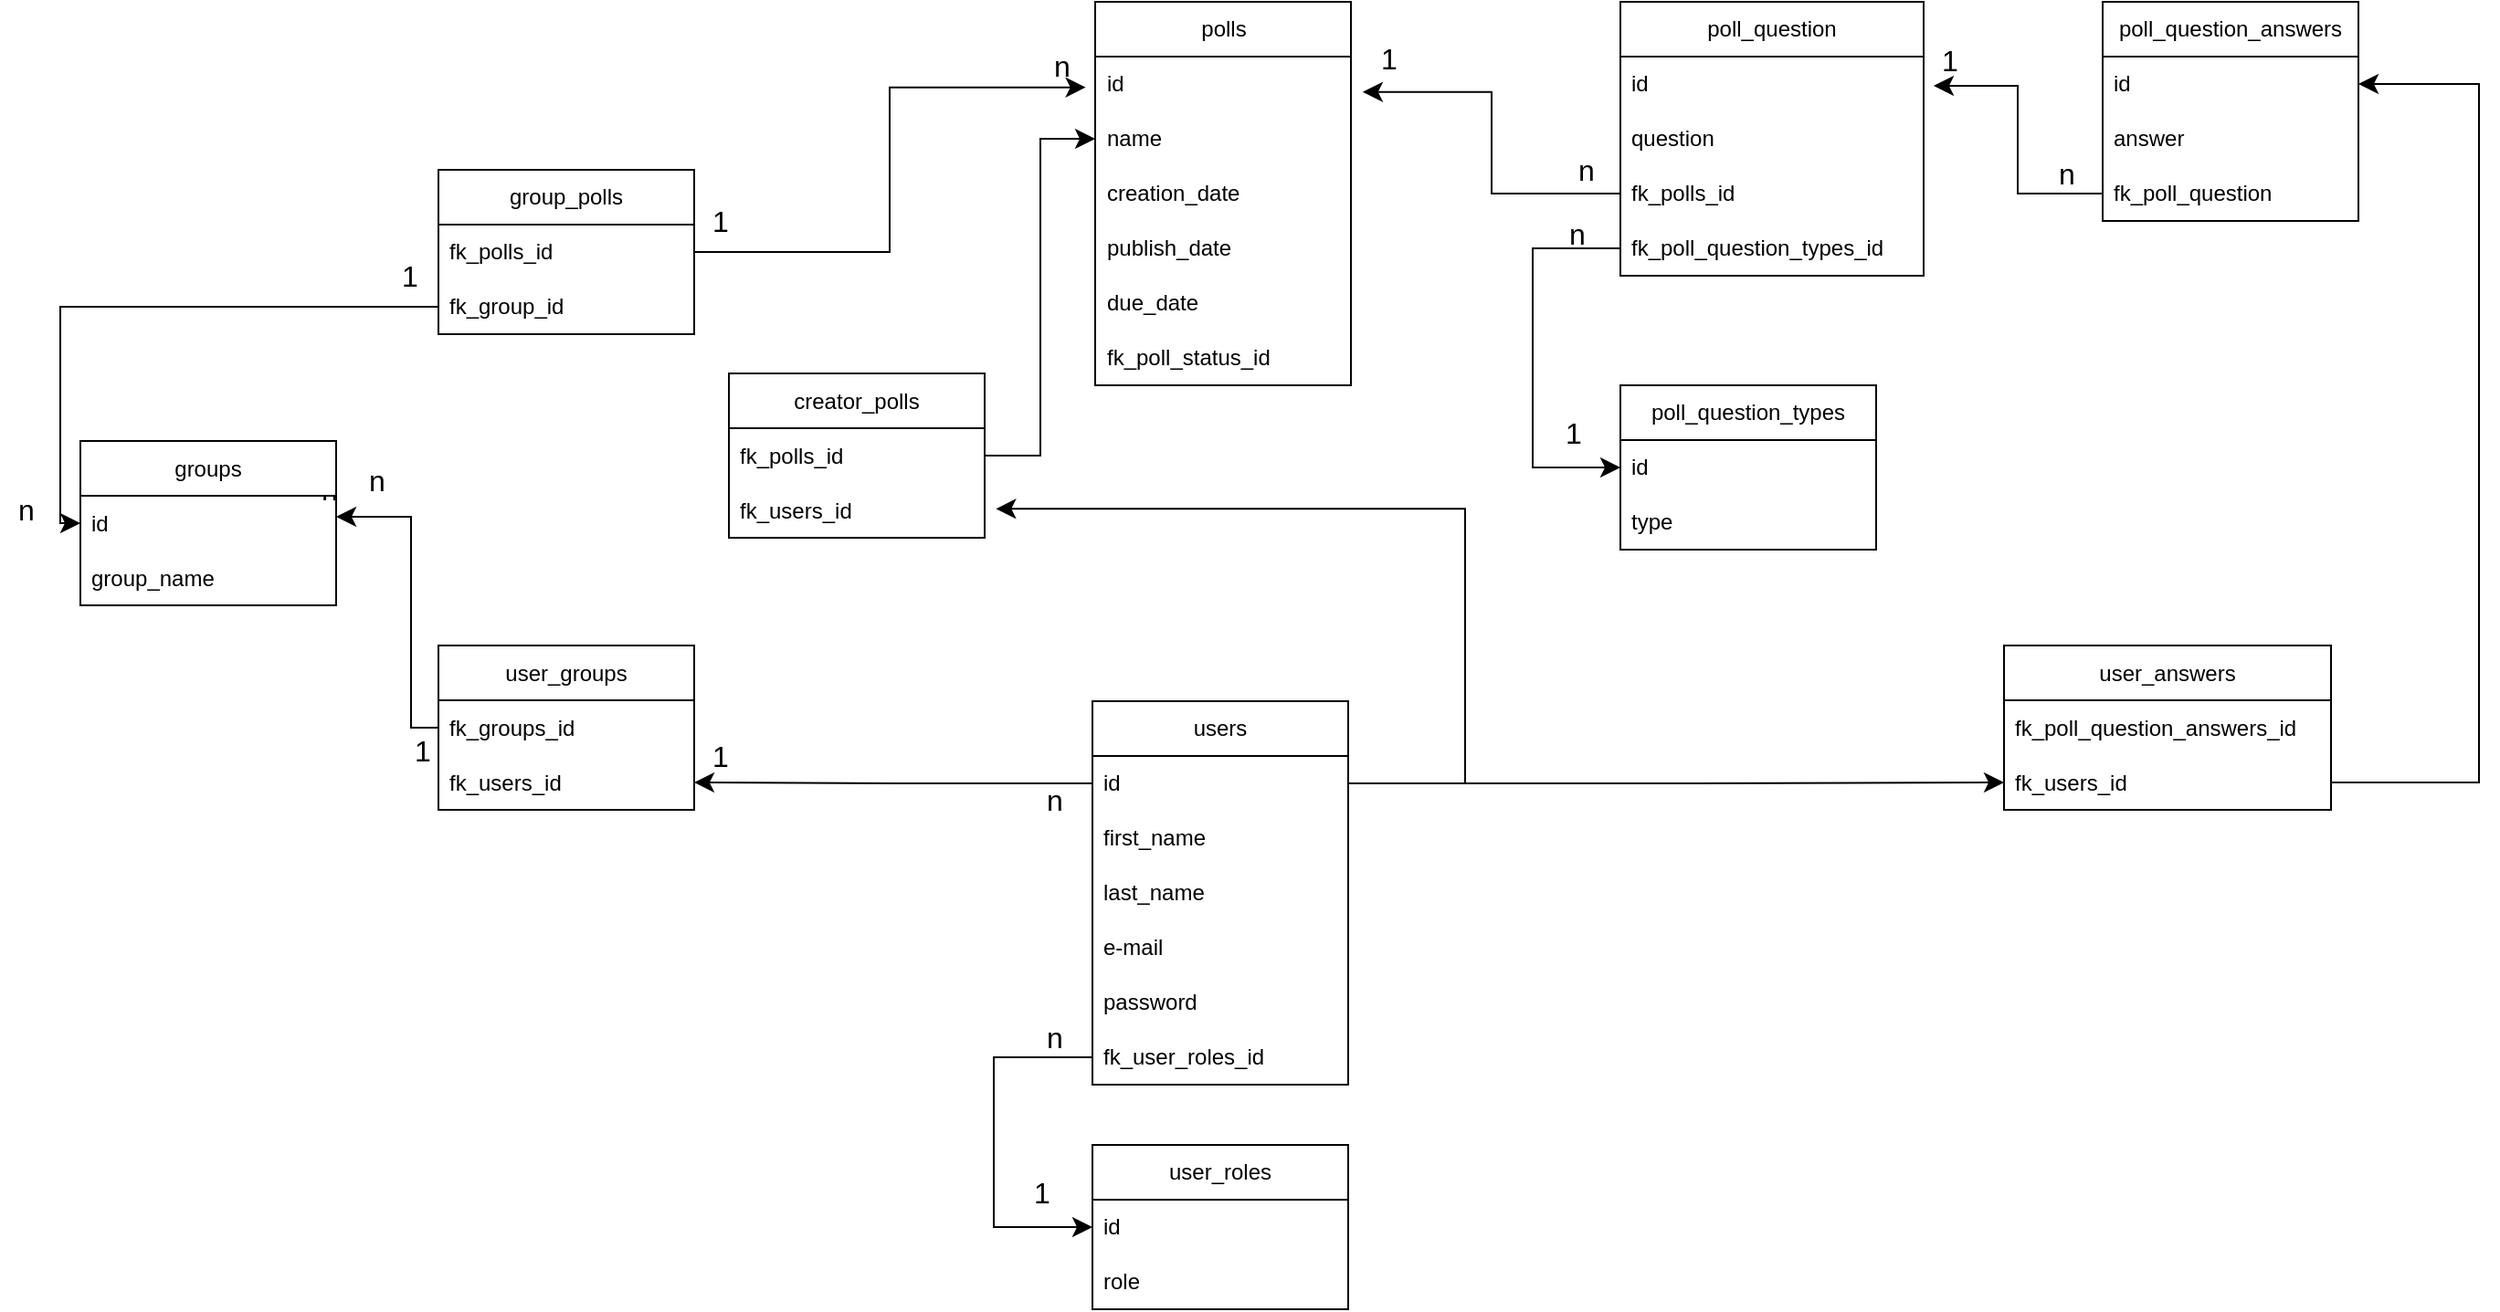<mxfile version="24.7.17">
  <diagram name="Seite-1" id="qxt5YVUsMjdu5_OdnuIE">
    <mxGraphModel dx="2887" dy="1822" grid="0" gridSize="10" guides="1" tooltips="1" connect="1" arrows="1" fold="1" page="0" pageScale="1" pageWidth="827" pageHeight="1169" math="0" shadow="0">
      <root>
        <mxCell id="0" />
        <mxCell id="1" parent="0" />
        <mxCell id="dYYqaCGuY1n500OGxc8g-19" value="user_answers" style="swimlane;fontStyle=0;childLayout=stackLayout;horizontal=1;startSize=30;horizontalStack=0;resizeParent=1;resizeParentMax=0;resizeLast=0;collapsible=1;marginBottom=0;whiteSpace=wrap;html=1;" vertex="1" parent="1">
          <mxGeometry x="186" y="-112.5" width="179" height="90" as="geometry" />
        </mxCell>
        <mxCell id="dYYqaCGuY1n500OGxc8g-140" value="fk_poll_question_answers_id" style="text;strokeColor=none;fillColor=none;align=left;verticalAlign=middle;spacingLeft=4;spacingRight=4;overflow=hidden;points=[[0,0.5],[1,0.5]];portConstraint=eastwest;rotatable=0;whiteSpace=wrap;html=1;" vertex="1" parent="dYYqaCGuY1n500OGxc8g-19">
          <mxGeometry y="30" width="179" height="30" as="geometry" />
        </mxCell>
        <mxCell id="dYYqaCGuY1n500OGxc8g-21" value="fk_users_id" style="text;strokeColor=none;fillColor=none;align=left;verticalAlign=middle;spacingLeft=4;spacingRight=4;overflow=hidden;points=[[0,0.5],[1,0.5]];portConstraint=eastwest;rotatable=0;whiteSpace=wrap;html=1;" vertex="1" parent="dYYqaCGuY1n500OGxc8g-19">
          <mxGeometry y="60" width="179" height="30" as="geometry" />
        </mxCell>
        <mxCell id="dYYqaCGuY1n500OGxc8g-23" value="group_polls" style="swimlane;fontStyle=0;childLayout=stackLayout;horizontal=1;startSize=30;horizontalStack=0;resizeParent=1;resizeParentMax=0;resizeLast=0;collapsible=1;marginBottom=0;whiteSpace=wrap;html=1;" vertex="1" parent="1">
          <mxGeometry x="-671" y="-373" width="140" height="90" as="geometry" />
        </mxCell>
        <mxCell id="dYYqaCGuY1n500OGxc8g-24" value="fk_polls_id" style="text;strokeColor=none;fillColor=none;align=left;verticalAlign=middle;spacingLeft=4;spacingRight=4;overflow=hidden;points=[[0,0.5],[1,0.5]];portConstraint=eastwest;rotatable=0;whiteSpace=wrap;html=1;" vertex="1" parent="dYYqaCGuY1n500OGxc8g-23">
          <mxGeometry y="30" width="140" height="30" as="geometry" />
        </mxCell>
        <mxCell id="dYYqaCGuY1n500OGxc8g-25" value="fk_group_id" style="text;strokeColor=none;fillColor=none;align=left;verticalAlign=middle;spacingLeft=4;spacingRight=4;overflow=hidden;points=[[0,0.5],[1,0.5]];portConstraint=eastwest;rotatable=0;whiteSpace=wrap;html=1;" vertex="1" parent="dYYqaCGuY1n500OGxc8g-23">
          <mxGeometry y="60" width="140" height="30" as="geometry" />
        </mxCell>
        <mxCell id="dYYqaCGuY1n500OGxc8g-28" value="user_roles" style="swimlane;fontStyle=0;childLayout=stackLayout;horizontal=1;startSize=30;horizontalStack=0;resizeParent=1;resizeParentMax=0;resizeLast=0;collapsible=1;marginBottom=0;whiteSpace=wrap;html=1;" vertex="1" parent="1">
          <mxGeometry x="-313" y="161" width="140" height="90" as="geometry" />
        </mxCell>
        <mxCell id="dYYqaCGuY1n500OGxc8g-29" value="id" style="text;strokeColor=none;fillColor=none;align=left;verticalAlign=middle;spacingLeft=4;spacingRight=4;overflow=hidden;points=[[0,0.5],[1,0.5]];portConstraint=eastwest;rotatable=0;whiteSpace=wrap;html=1;" vertex="1" parent="dYYqaCGuY1n500OGxc8g-28">
          <mxGeometry y="30" width="140" height="30" as="geometry" />
        </mxCell>
        <mxCell id="dYYqaCGuY1n500OGxc8g-30" value="role" style="text;strokeColor=none;fillColor=none;align=left;verticalAlign=middle;spacingLeft=4;spacingRight=4;overflow=hidden;points=[[0,0.5],[1,0.5]];portConstraint=eastwest;rotatable=0;whiteSpace=wrap;html=1;" vertex="1" parent="dYYqaCGuY1n500OGxc8g-28">
          <mxGeometry y="60" width="140" height="30" as="geometry" />
        </mxCell>
        <mxCell id="dYYqaCGuY1n500OGxc8g-33" value="polls" style="swimlane;fontStyle=0;childLayout=stackLayout;horizontal=1;startSize=30;horizontalStack=0;resizeParent=1;resizeParentMax=0;resizeLast=0;collapsible=1;marginBottom=0;whiteSpace=wrap;html=1;" vertex="1" parent="1">
          <mxGeometry x="-311.5" y="-465" width="140" height="210" as="geometry">
            <mxRectangle x="-480" y="-453" width="62" height="30" as="alternateBounds" />
          </mxGeometry>
        </mxCell>
        <mxCell id="dYYqaCGuY1n500OGxc8g-34" value="id" style="text;strokeColor=none;fillColor=none;align=left;verticalAlign=middle;spacingLeft=4;spacingRight=4;overflow=hidden;points=[[0,0.5],[1,0.5]];portConstraint=eastwest;rotatable=0;whiteSpace=wrap;html=1;" vertex="1" parent="dYYqaCGuY1n500OGxc8g-33">
          <mxGeometry y="30" width="140" height="30" as="geometry" />
        </mxCell>
        <mxCell id="dYYqaCGuY1n500OGxc8g-35" value="name" style="text;strokeColor=none;fillColor=none;align=left;verticalAlign=middle;spacingLeft=4;spacingRight=4;overflow=hidden;points=[[0,0.5],[1,0.5]];portConstraint=eastwest;rotatable=0;whiteSpace=wrap;html=1;" vertex="1" parent="dYYqaCGuY1n500OGxc8g-33">
          <mxGeometry y="60" width="140" height="30" as="geometry" />
        </mxCell>
        <mxCell id="dYYqaCGuY1n500OGxc8g-36" value="creation_date" style="text;strokeColor=none;fillColor=none;align=left;verticalAlign=middle;spacingLeft=4;spacingRight=4;overflow=hidden;points=[[0,0.5],[1,0.5]];portConstraint=eastwest;rotatable=0;whiteSpace=wrap;html=1;" vertex="1" parent="dYYqaCGuY1n500OGxc8g-33">
          <mxGeometry y="90" width="140" height="30" as="geometry" />
        </mxCell>
        <mxCell id="dYYqaCGuY1n500OGxc8g-81" value="publish_date" style="text;strokeColor=none;fillColor=none;align=left;verticalAlign=middle;spacingLeft=4;spacingRight=4;overflow=hidden;points=[[0,0.5],[1,0.5]];portConstraint=eastwest;rotatable=0;whiteSpace=wrap;html=1;" vertex="1" parent="dYYqaCGuY1n500OGxc8g-33">
          <mxGeometry y="120" width="140" height="30" as="geometry" />
        </mxCell>
        <mxCell id="dYYqaCGuY1n500OGxc8g-82" value="due_date" style="text;strokeColor=none;fillColor=none;align=left;verticalAlign=middle;spacingLeft=4;spacingRight=4;overflow=hidden;points=[[0,0.5],[1,0.5]];portConstraint=eastwest;rotatable=0;whiteSpace=wrap;html=1;" vertex="1" parent="dYYqaCGuY1n500OGxc8g-33">
          <mxGeometry y="150" width="140" height="30" as="geometry" />
        </mxCell>
        <mxCell id="dYYqaCGuY1n500OGxc8g-85" value="fk_poll_status_id" style="text;strokeColor=none;fillColor=none;align=left;verticalAlign=middle;spacingLeft=4;spacingRight=4;overflow=hidden;points=[[0,0.5],[1,0.5]];portConstraint=eastwest;rotatable=0;whiteSpace=wrap;html=1;" vertex="1" parent="dYYqaCGuY1n500OGxc8g-33">
          <mxGeometry y="180" width="140" height="30" as="geometry" />
        </mxCell>
        <mxCell id="dYYqaCGuY1n500OGxc8g-37" value="users" style="swimlane;fontStyle=0;childLayout=stackLayout;horizontal=1;startSize=30;horizontalStack=0;resizeParent=1;resizeParentMax=0;resizeLast=0;collapsible=1;marginBottom=0;whiteSpace=wrap;html=1;" vertex="1" parent="1">
          <mxGeometry x="-313" y="-82" width="140" height="210" as="geometry" />
        </mxCell>
        <mxCell id="dYYqaCGuY1n500OGxc8g-38" value="id" style="text;strokeColor=none;fillColor=none;align=left;verticalAlign=middle;spacingLeft=4;spacingRight=4;overflow=hidden;points=[[0,0.5],[1,0.5]];portConstraint=eastwest;rotatable=0;whiteSpace=wrap;html=1;" vertex="1" parent="dYYqaCGuY1n500OGxc8g-37">
          <mxGeometry y="30" width="140" height="30" as="geometry" />
        </mxCell>
        <mxCell id="dYYqaCGuY1n500OGxc8g-39" value="first_name&lt;span style=&quot;white-space: pre;&quot;&gt;&#x9;&lt;/span&gt;" style="text;strokeColor=none;fillColor=none;align=left;verticalAlign=middle;spacingLeft=4;spacingRight=4;overflow=hidden;points=[[0,0.5],[1,0.5]];portConstraint=eastwest;rotatable=0;whiteSpace=wrap;html=1;" vertex="1" parent="dYYqaCGuY1n500OGxc8g-37">
          <mxGeometry y="60" width="140" height="30" as="geometry" />
        </mxCell>
        <mxCell id="dYYqaCGuY1n500OGxc8g-40" value="last_name" style="text;strokeColor=none;fillColor=none;align=left;verticalAlign=middle;spacingLeft=4;spacingRight=4;overflow=hidden;points=[[0,0.5],[1,0.5]];portConstraint=eastwest;rotatable=0;whiteSpace=wrap;html=1;" vertex="1" parent="dYYqaCGuY1n500OGxc8g-37">
          <mxGeometry y="90" width="140" height="30" as="geometry" />
        </mxCell>
        <mxCell id="dYYqaCGuY1n500OGxc8g-87" value="e-mail" style="text;strokeColor=none;fillColor=none;align=left;verticalAlign=middle;spacingLeft=4;spacingRight=4;overflow=hidden;points=[[0,0.5],[1,0.5]];portConstraint=eastwest;rotatable=0;whiteSpace=wrap;html=1;" vertex="1" parent="dYYqaCGuY1n500OGxc8g-37">
          <mxGeometry y="120" width="140" height="30" as="geometry" />
        </mxCell>
        <mxCell id="dYYqaCGuY1n500OGxc8g-88" value="password" style="text;strokeColor=none;fillColor=none;align=left;verticalAlign=middle;spacingLeft=4;spacingRight=4;overflow=hidden;points=[[0,0.5],[1,0.5]];portConstraint=eastwest;rotatable=0;whiteSpace=wrap;html=1;" vertex="1" parent="dYYqaCGuY1n500OGxc8g-37">
          <mxGeometry y="150" width="140" height="30" as="geometry" />
        </mxCell>
        <mxCell id="dYYqaCGuY1n500OGxc8g-89" value="fk_user_roles_id" style="text;strokeColor=none;fillColor=none;align=left;verticalAlign=middle;spacingLeft=4;spacingRight=4;overflow=hidden;points=[[0,0.5],[1,0.5]];portConstraint=eastwest;rotatable=0;whiteSpace=wrap;html=1;" vertex="1" parent="dYYqaCGuY1n500OGxc8g-37">
          <mxGeometry y="180" width="140" height="30" as="geometry" />
        </mxCell>
        <mxCell id="dYYqaCGuY1n500OGxc8g-41" value="poll_question_types" style="swimlane;fontStyle=0;childLayout=stackLayout;horizontal=1;startSize=30;horizontalStack=0;resizeParent=1;resizeParentMax=0;resizeLast=0;collapsible=1;marginBottom=0;whiteSpace=wrap;html=1;" vertex="1" parent="1">
          <mxGeometry x="-24" y="-255" width="140" height="90" as="geometry" />
        </mxCell>
        <mxCell id="dYYqaCGuY1n500OGxc8g-42" value="id" style="text;strokeColor=none;fillColor=none;align=left;verticalAlign=middle;spacingLeft=4;spacingRight=4;overflow=hidden;points=[[0,0.5],[1,0.5]];portConstraint=eastwest;rotatable=0;whiteSpace=wrap;html=1;" vertex="1" parent="dYYqaCGuY1n500OGxc8g-41">
          <mxGeometry y="30" width="140" height="30" as="geometry" />
        </mxCell>
        <mxCell id="dYYqaCGuY1n500OGxc8g-43" value="type" style="text;strokeColor=none;fillColor=none;align=left;verticalAlign=middle;spacingLeft=4;spacingRight=4;overflow=hidden;points=[[0,0.5],[1,0.5]];portConstraint=eastwest;rotatable=0;whiteSpace=wrap;html=1;" vertex="1" parent="dYYqaCGuY1n500OGxc8g-41">
          <mxGeometry y="60" width="140" height="30" as="geometry" />
        </mxCell>
        <mxCell id="dYYqaCGuY1n500OGxc8g-45" value="poll_question_answers" style="swimlane;fontStyle=0;childLayout=stackLayout;horizontal=1;startSize=30;horizontalStack=0;resizeParent=1;resizeParentMax=0;resizeLast=0;collapsible=1;marginBottom=0;whiteSpace=wrap;html=1;" vertex="1" parent="1">
          <mxGeometry x="240" y="-465" width="140" height="120" as="geometry" />
        </mxCell>
        <mxCell id="dYYqaCGuY1n500OGxc8g-46" value="id" style="text;strokeColor=none;fillColor=none;align=left;verticalAlign=middle;spacingLeft=4;spacingRight=4;overflow=hidden;points=[[0,0.5],[1,0.5]];portConstraint=eastwest;rotatable=0;whiteSpace=wrap;html=1;" vertex="1" parent="dYYqaCGuY1n500OGxc8g-45">
          <mxGeometry y="30" width="140" height="30" as="geometry" />
        </mxCell>
        <mxCell id="dYYqaCGuY1n500OGxc8g-47" value="answer" style="text;strokeColor=none;fillColor=none;align=left;verticalAlign=middle;spacingLeft=4;spacingRight=4;overflow=hidden;points=[[0,0.5],[1,0.5]];portConstraint=eastwest;rotatable=0;whiteSpace=wrap;html=1;" vertex="1" parent="dYYqaCGuY1n500OGxc8g-45">
          <mxGeometry y="60" width="140" height="30" as="geometry" />
        </mxCell>
        <mxCell id="dYYqaCGuY1n500OGxc8g-48" value="fk_poll_question" style="text;strokeColor=none;fillColor=none;align=left;verticalAlign=middle;spacingLeft=4;spacingRight=4;overflow=hidden;points=[[0,0.5],[1,0.5]];portConstraint=eastwest;rotatable=0;whiteSpace=wrap;html=1;" vertex="1" parent="dYYqaCGuY1n500OGxc8g-45">
          <mxGeometry y="90" width="140" height="30" as="geometry" />
        </mxCell>
        <mxCell id="dYYqaCGuY1n500OGxc8g-49" value="poll_question" style="swimlane;fontStyle=0;childLayout=stackLayout;horizontal=1;startSize=30;horizontalStack=0;resizeParent=1;resizeParentMax=0;resizeLast=0;collapsible=1;marginBottom=0;whiteSpace=wrap;html=1;" vertex="1" parent="1">
          <mxGeometry x="-24" y="-465" width="166" height="150" as="geometry" />
        </mxCell>
        <mxCell id="dYYqaCGuY1n500OGxc8g-50" value="id" style="text;strokeColor=none;fillColor=none;align=left;verticalAlign=middle;spacingLeft=4;spacingRight=4;overflow=hidden;points=[[0,0.5],[1,0.5]];portConstraint=eastwest;rotatable=0;whiteSpace=wrap;html=1;" vertex="1" parent="dYYqaCGuY1n500OGxc8g-49">
          <mxGeometry y="30" width="166" height="30" as="geometry" />
        </mxCell>
        <mxCell id="dYYqaCGuY1n500OGxc8g-51" value="question" style="text;strokeColor=none;fillColor=none;align=left;verticalAlign=middle;spacingLeft=4;spacingRight=4;overflow=hidden;points=[[0,0.5],[1,0.5]];portConstraint=eastwest;rotatable=0;whiteSpace=wrap;html=1;" vertex="1" parent="dYYqaCGuY1n500OGxc8g-49">
          <mxGeometry y="60" width="166" height="30" as="geometry" />
        </mxCell>
        <mxCell id="dYYqaCGuY1n500OGxc8g-52" value="fk_polls_id" style="text;strokeColor=none;fillColor=none;align=left;verticalAlign=middle;spacingLeft=4;spacingRight=4;overflow=hidden;points=[[0,0.5],[1,0.5]];portConstraint=eastwest;rotatable=0;whiteSpace=wrap;html=1;" vertex="1" parent="dYYqaCGuY1n500OGxc8g-49">
          <mxGeometry y="90" width="166" height="30" as="geometry" />
        </mxCell>
        <mxCell id="dYYqaCGuY1n500OGxc8g-86" value="fk_poll_question_types_id" style="text;strokeColor=none;fillColor=none;align=left;verticalAlign=middle;spacingLeft=4;spacingRight=4;overflow=hidden;points=[[0,0.5],[1,0.5]];portConstraint=eastwest;rotatable=0;whiteSpace=wrap;html=1;" vertex="1" parent="dYYqaCGuY1n500OGxc8g-49">
          <mxGeometry y="120" width="166" height="30" as="geometry" />
        </mxCell>
        <mxCell id="dYYqaCGuY1n500OGxc8g-94" value="" style="group" vertex="1" connectable="0" parent="1">
          <mxGeometry x="-164.5" y="-449.5" width="135" height="92" as="geometry" />
        </mxCell>
        <mxCell id="dYYqaCGuY1n500OGxc8g-127" value="" style="group" vertex="1" connectable="0" parent="dYYqaCGuY1n500OGxc8g-94">
          <mxGeometry width="135" height="92" as="geometry" />
        </mxCell>
        <mxCell id="dYYqaCGuY1n500OGxc8g-91" value="" style="edgeStyle=elbowEdgeStyle;elbow=horizontal;endArrow=classic;html=1;curved=0;rounded=0;endSize=8;startSize=8;fontSize=12;exitX=0;exitY=0.5;exitDx=0;exitDy=0;entryX=1.046;entryY=0.644;entryDx=0;entryDy=0;entryPerimeter=0;" edge="1" parent="dYYqaCGuY1n500OGxc8g-127" source="dYYqaCGuY1n500OGxc8g-52" target="dYYqaCGuY1n500OGxc8g-34">
          <mxGeometry width="50" height="50" relative="1" as="geometry">
            <mxPoint x="29.5" y="103.5" as="sourcePoint" />
            <mxPoint x="79.5" y="53.5" as="targetPoint" />
          </mxGeometry>
        </mxCell>
        <mxCell id="dYYqaCGuY1n500OGxc8g-92" value="n" style="text;html=1;align=center;verticalAlign=middle;resizable=0;points=[];autosize=1;strokeColor=none;fillColor=none;fontSize=16;" vertex="1" parent="dYYqaCGuY1n500OGxc8g-127">
          <mxGeometry x="108" y="61" width="27" height="31" as="geometry" />
        </mxCell>
        <mxCell id="dYYqaCGuY1n500OGxc8g-93" value="1" style="text;html=1;align=center;verticalAlign=middle;resizable=0;points=[];autosize=1;strokeColor=none;fillColor=none;fontSize=16;" vertex="1" parent="dYYqaCGuY1n500OGxc8g-127">
          <mxGeometry width="27" height="31" as="geometry" />
        </mxCell>
        <mxCell id="dYYqaCGuY1n500OGxc8g-95" value="" style="edgeStyle=elbowEdgeStyle;elbow=horizontal;endArrow=classic;html=1;curved=0;rounded=0;endSize=8;startSize=8;fontSize=12;exitX=0;exitY=0.5;exitDx=0;exitDy=0;entryX=1.033;entryY=0.533;entryDx=0;entryDy=0;entryPerimeter=0;" edge="1" parent="1" source="dYYqaCGuY1n500OGxc8g-48" target="dYYqaCGuY1n500OGxc8g-50">
          <mxGeometry width="50" height="50" relative="1" as="geometry">
            <mxPoint x="166" y="-365" as="sourcePoint" />
            <mxPoint x="216" y="-415" as="targetPoint" />
          </mxGeometry>
        </mxCell>
        <mxCell id="dYYqaCGuY1n500OGxc8g-96" value="1" style="text;html=1;align=center;verticalAlign=middle;resizable=0;points=[];autosize=1;strokeColor=none;fillColor=none;fontSize=16;" vertex="1" parent="1">
          <mxGeometry x="142.5" y="-448.5" width="27" height="31" as="geometry" />
        </mxCell>
        <mxCell id="dYYqaCGuY1n500OGxc8g-97" value="n" style="text;html=1;align=center;verticalAlign=middle;resizable=0;points=[];autosize=1;strokeColor=none;fillColor=none;fontSize=16;" vertex="1" parent="1">
          <mxGeometry x="206.5" y="-386.5" width="27" height="31" as="geometry" />
        </mxCell>
        <mxCell id="dYYqaCGuY1n500OGxc8g-98" value="" style="edgeStyle=elbowEdgeStyle;elbow=horizontal;endArrow=classic;html=1;curved=0;rounded=0;endSize=8;startSize=8;fontSize=12;exitX=0;exitY=0.5;exitDx=0;exitDy=0;entryX=0;entryY=0.5;entryDx=0;entryDy=0;" edge="1" parent="1" source="dYYqaCGuY1n500OGxc8g-86" target="dYYqaCGuY1n500OGxc8g-42">
          <mxGeometry width="50" height="50" relative="1" as="geometry">
            <mxPoint x="-116" y="-216" as="sourcePoint" />
            <mxPoint x="-66" y="-266" as="targetPoint" />
            <Array as="points">
              <mxPoint x="-72" y="-268" />
            </Array>
          </mxGeometry>
        </mxCell>
        <mxCell id="dYYqaCGuY1n500OGxc8g-99" value="n" style="text;html=1;align=center;verticalAlign=middle;resizable=0;points=[];autosize=1;strokeColor=none;fillColor=none;fontSize=16;" vertex="1" parent="1">
          <mxGeometry x="-61.5" y="-353.5" width="27" height="31" as="geometry" />
        </mxCell>
        <mxCell id="dYYqaCGuY1n500OGxc8g-100" value="1" style="text;html=1;align=center;verticalAlign=middle;resizable=0;points=[];autosize=1;strokeColor=none;fillColor=none;fontSize=16;" vertex="1" parent="1">
          <mxGeometry x="-63.5" y="-244.5" width="27" height="31" as="geometry" />
        </mxCell>
        <mxCell id="dYYqaCGuY1n500OGxc8g-110" value="" style="edgeStyle=elbowEdgeStyle;elbow=horizontal;endArrow=classic;html=1;curved=0;rounded=0;endSize=8;startSize=8;fontSize=12;exitX=0;exitY=0.5;exitDx=0;exitDy=0;entryX=0;entryY=0.5;entryDx=0;entryDy=0;" edge="1" parent="1" source="dYYqaCGuY1n500OGxc8g-89" target="dYYqaCGuY1n500OGxc8g-29">
          <mxGeometry width="50" height="50" relative="1" as="geometry">
            <mxPoint x="-404" y="157" as="sourcePoint" />
            <mxPoint x="-354" y="107" as="targetPoint" />
            <Array as="points">
              <mxPoint x="-367" y="159" />
            </Array>
          </mxGeometry>
        </mxCell>
        <mxCell id="dYYqaCGuY1n500OGxc8g-111" value="1" style="text;html=1;align=center;verticalAlign=middle;resizable=0;points=[];autosize=1;strokeColor=none;fillColor=none;fontSize=16;" vertex="1" parent="1">
          <mxGeometry x="-354.5" y="171.5" width="27" height="31" as="geometry" />
        </mxCell>
        <mxCell id="dYYqaCGuY1n500OGxc8g-112" value="n" style="text;html=1;align=center;verticalAlign=middle;resizable=0;points=[];autosize=1;strokeColor=none;fillColor=none;fontSize=16;" vertex="1" parent="1">
          <mxGeometry x="-347.5" y="86.5" width="27" height="31" as="geometry" />
        </mxCell>
        <mxCell id="dYYqaCGuY1n500OGxc8g-114" value="" style="group" vertex="1" connectable="0" parent="1">
          <mxGeometry x="-531" y="-445.5" width="214.5" height="116" as="geometry" />
        </mxCell>
        <mxCell id="dYYqaCGuY1n500OGxc8g-101" value="" style="edgeStyle=elbowEdgeStyle;elbow=horizontal;endArrow=classic;html=1;curved=0;rounded=0;endSize=8;startSize=8;fontSize=12;exitX=1;exitY=0.5;exitDx=0;exitDy=0;entryX=-0.037;entryY=0.561;entryDx=0;entryDy=0;entryPerimeter=0;" edge="1" parent="dYYqaCGuY1n500OGxc8g-114" source="dYYqaCGuY1n500OGxc8g-24" target="dYYqaCGuY1n500OGxc8g-34">
          <mxGeometry width="50" height="50" relative="1" as="geometry">
            <mxPoint x="157" y="146.5" as="sourcePoint" />
            <mxPoint x="207" y="96.5" as="targetPoint" />
          </mxGeometry>
        </mxCell>
        <mxCell id="dYYqaCGuY1n500OGxc8g-103" value="n" style="text;html=1;align=center;verticalAlign=middle;resizable=0;points=[];autosize=1;strokeColor=none;fillColor=none;fontSize=16;" vertex="1" parent="dYYqaCGuY1n500OGxc8g-114">
          <mxGeometry x="187.5" width="27" height="31" as="geometry" />
        </mxCell>
        <mxCell id="dYYqaCGuY1n500OGxc8g-105" value="1" style="text;html=1;align=center;verticalAlign=middle;resizable=0;points=[];autosize=1;strokeColor=none;fillColor=none;fontSize=16;" vertex="1" parent="dYYqaCGuY1n500OGxc8g-114">
          <mxGeometry y="85" width="27" height="31" as="geometry" />
        </mxCell>
        <mxCell id="dYYqaCGuY1n500OGxc8g-119" value="" style="group" vertex="1" connectable="0" parent="1">
          <mxGeometry x="-531" y="-92" width="219.5" height="101" as="geometry" />
        </mxCell>
        <mxCell id="dYYqaCGuY1n500OGxc8g-104" value="1" style="text;html=1;align=center;verticalAlign=middle;resizable=0;points=[];autosize=1;strokeColor=none;fillColor=none;fontSize=16;" vertex="1" parent="dYYqaCGuY1n500OGxc8g-119">
          <mxGeometry y="24" width="27" height="31" as="geometry" />
        </mxCell>
        <mxCell id="dYYqaCGuY1n500OGxc8g-106" value="n" style="text;html=1;align=center;verticalAlign=middle;resizable=0;points=[];autosize=1;strokeColor=none;fillColor=none;fontSize=16;" vertex="1" parent="dYYqaCGuY1n500OGxc8g-119">
          <mxGeometry x="183.5" y="48" width="27" height="31" as="geometry" />
        </mxCell>
        <mxCell id="dYYqaCGuY1n500OGxc8g-126" value="" style="group" vertex="1" connectable="0" parent="1">
          <mxGeometry x="-763" y="-213.5" width="117" height="197" as="geometry" />
        </mxCell>
        <mxCell id="dYYqaCGuY1n500OGxc8g-121" value="n" style="text;html=1;align=center;verticalAlign=middle;resizable=0;points=[];autosize=1;strokeColor=none;fillColor=none;fontSize=16;" vertex="1" parent="dYYqaCGuY1n500OGxc8g-126">
          <mxGeometry x="18" width="27" height="31" as="geometry" />
        </mxCell>
        <mxCell id="dYYqaCGuY1n500OGxc8g-57" value="groups" style="swimlane;fontStyle=0;childLayout=stackLayout;horizontal=1;startSize=30;horizontalStack=0;resizeParent=1;resizeParentMax=0;resizeLast=0;collapsible=1;marginBottom=0;whiteSpace=wrap;html=1;" vertex="1" parent="dYYqaCGuY1n500OGxc8g-126">
          <mxGeometry x="-104" y="-11" width="140" height="90" as="geometry" />
        </mxCell>
        <mxCell id="dYYqaCGuY1n500OGxc8g-58" value="id" style="text;strokeColor=none;fillColor=none;align=left;verticalAlign=middle;spacingLeft=4;spacingRight=4;overflow=hidden;points=[[0,0.5],[1,0.5]];portConstraint=eastwest;rotatable=0;whiteSpace=wrap;html=1;" vertex="1" parent="dYYqaCGuY1n500OGxc8g-57">
          <mxGeometry y="30" width="140" height="30" as="geometry" />
        </mxCell>
        <mxCell id="dYYqaCGuY1n500OGxc8g-59" value="group_name" style="text;strokeColor=none;fillColor=none;align=left;verticalAlign=middle;spacingLeft=4;spacingRight=4;overflow=hidden;points=[[0,0.5],[1,0.5]];portConstraint=eastwest;rotatable=0;whiteSpace=wrap;html=1;" vertex="1" parent="dYYqaCGuY1n500OGxc8g-57">
          <mxGeometry y="60" width="140" height="30" as="geometry" />
        </mxCell>
        <mxCell id="dYYqaCGuY1n500OGxc8g-120" value="1" style="text;html=1;align=center;verticalAlign=middle;resizable=0;points=[];autosize=1;strokeColor=none;fillColor=none;fontSize=16;" vertex="1" parent="dYYqaCGuY1n500OGxc8g-126">
          <mxGeometry x="69" y="142.5" width="27" height="31" as="geometry" />
        </mxCell>
        <mxCell id="dYYqaCGuY1n500OGxc8g-115" value="" style="edgeStyle=elbowEdgeStyle;elbow=horizontal;endArrow=classic;html=1;curved=0;rounded=0;endSize=8;startSize=8;fontSize=12;exitX=0;exitY=0.5;exitDx=0;exitDy=0;entryX=1;entryY=0.5;entryDx=0;entryDy=0;" edge="1" parent="1" source="dYYqaCGuY1n500OGxc8g-38" target="dYYqaCGuY1n500OGxc8g-63">
          <mxGeometry width="50" height="50" relative="1" as="geometry">
            <mxPoint x="-403" y="-41" as="sourcePoint" />
            <mxPoint x="-353" y="-91" as="targetPoint" />
          </mxGeometry>
        </mxCell>
        <mxCell id="dYYqaCGuY1n500OGxc8g-116" value="" style="edgeStyle=elbowEdgeStyle;elbow=horizontal;endArrow=classic;html=1;curved=0;rounded=0;endSize=8;startSize=8;fontSize=12;exitX=0;exitY=0.5;exitDx=0;exitDy=0;" edge="1" parent="1" source="dYYqaCGuY1n500OGxc8g-62">
          <mxGeometry width="50" height="50" relative="1" as="geometry">
            <mxPoint x="-782" y="-83" as="sourcePoint" />
            <mxPoint x="-727" y="-183" as="targetPoint" />
            <Array as="points">
              <mxPoint x="-686" y="-143" />
            </Array>
          </mxGeometry>
        </mxCell>
        <mxCell id="dYYqaCGuY1n500OGxc8g-61" value="user_groups" style="swimlane;fontStyle=0;childLayout=stackLayout;horizontal=1;startSize=30;horizontalStack=0;resizeParent=1;resizeParentMax=0;resizeLast=0;collapsible=1;marginBottom=0;whiteSpace=wrap;html=1;" vertex="1" parent="1">
          <mxGeometry x="-671" y="-112.5" width="140" height="90" as="geometry" />
        </mxCell>
        <mxCell id="dYYqaCGuY1n500OGxc8g-62" value="fk_groups_id" style="text;strokeColor=none;fillColor=none;align=left;verticalAlign=middle;spacingLeft=4;spacingRight=4;overflow=hidden;points=[[0,0.5],[1,0.5]];portConstraint=eastwest;rotatable=0;whiteSpace=wrap;html=1;" vertex="1" parent="dYYqaCGuY1n500OGxc8g-61">
          <mxGeometry y="30" width="140" height="30" as="geometry" />
        </mxCell>
        <mxCell id="dYYqaCGuY1n500OGxc8g-63" value="fk_users_id" style="text;strokeColor=none;fillColor=none;align=left;verticalAlign=middle;spacingLeft=4;spacingRight=4;overflow=hidden;points=[[0,0.5],[1,0.5]];portConstraint=eastwest;rotatable=0;whiteSpace=wrap;html=1;" vertex="1" parent="dYYqaCGuY1n500OGxc8g-61">
          <mxGeometry y="60" width="140" height="30" as="geometry" />
        </mxCell>
        <mxCell id="dYYqaCGuY1n500OGxc8g-124" value="1" style="text;html=1;align=center;verticalAlign=middle;resizable=0;points=[];autosize=1;strokeColor=none;fillColor=none;fontSize=16;" vertex="1" parent="1">
          <mxGeometry x="-701" y="-331" width="27" height="31" as="geometry" />
        </mxCell>
        <mxCell id="dYYqaCGuY1n500OGxc8g-122" value="" style="edgeStyle=elbowEdgeStyle;elbow=horizontal;endArrow=classic;html=1;curved=0;rounded=0;endSize=8;startSize=8;fontSize=12;exitX=0;exitY=0.5;exitDx=0;exitDy=0;entryX=0;entryY=0.5;entryDx=0;entryDy=0;" edge="1" parent="1" source="dYYqaCGuY1n500OGxc8g-25" target="dYYqaCGuY1n500OGxc8g-58">
          <mxGeometry width="50" height="50" relative="1" as="geometry">
            <mxPoint x="-449.839" y="-211.5" as="sourcePoint" />
            <mxPoint x="-400.376" y="-261.5" as="targetPoint" />
            <Array as="points">
              <mxPoint x="-878" y="-249" />
            </Array>
          </mxGeometry>
        </mxCell>
        <mxCell id="dYYqaCGuY1n500OGxc8g-130" value="n" style="text;html=1;align=center;verticalAlign=middle;resizable=0;points=[];autosize=1;strokeColor=none;fillColor=none;fontSize=16;" vertex="1" parent="1">
          <mxGeometry x="-718.5" y="-218.5" width="27" height="31" as="geometry" />
        </mxCell>
        <mxCell id="dYYqaCGuY1n500OGxc8g-131" value="n" style="text;html=1;align=center;verticalAlign=middle;resizable=0;points=[];autosize=1;strokeColor=none;fillColor=none;fontSize=16;" vertex="1" parent="1">
          <mxGeometry x="-910.5" y="-202.5" width="27" height="31" as="geometry" />
        </mxCell>
        <mxCell id="dYYqaCGuY1n500OGxc8g-132" value="" style="edgeStyle=elbowEdgeStyle;elbow=horizontal;endArrow=classic;html=1;curved=0;rounded=0;endSize=8;startSize=8;fontSize=12;exitX=1;exitY=0.5;exitDx=0;exitDy=0;entryX=1.044;entryY=0.472;entryDx=0;entryDy=0;entryPerimeter=0;" edge="1" parent="1" source="dYYqaCGuY1n500OGxc8g-38" target="dYYqaCGuY1n500OGxc8g-135">
          <mxGeometry width="50" height="50" relative="1" as="geometry">
            <mxPoint x="-402" y="-197" as="sourcePoint" />
            <mxPoint x="-352" y="-247" as="targetPoint" />
            <Array as="points">
              <mxPoint x="-109" y="-163" />
            </Array>
          </mxGeometry>
        </mxCell>
        <mxCell id="dYYqaCGuY1n500OGxc8g-134" value="creator_polls" style="swimlane;fontStyle=0;childLayout=stackLayout;horizontal=1;startSize=30;horizontalStack=0;resizeParent=1;resizeParentMax=0;resizeLast=0;collapsible=1;marginBottom=0;whiteSpace=wrap;html=1;" vertex="1" parent="1">
          <mxGeometry x="-512" y="-261.5" width="140" height="90" as="geometry" />
        </mxCell>
        <mxCell id="dYYqaCGuY1n500OGxc8g-136" value="fk_polls_id" style="text;strokeColor=none;fillColor=none;align=left;verticalAlign=middle;spacingLeft=4;spacingRight=4;overflow=hidden;points=[[0,0.5],[1,0.5]];portConstraint=eastwest;rotatable=0;whiteSpace=wrap;html=1;" vertex="1" parent="dYYqaCGuY1n500OGxc8g-134">
          <mxGeometry y="30" width="140" height="30" as="geometry" />
        </mxCell>
        <mxCell id="dYYqaCGuY1n500OGxc8g-135" value="fk_users_id" style="text;strokeColor=none;fillColor=none;align=left;verticalAlign=middle;spacingLeft=4;spacingRight=4;overflow=hidden;points=[[0,0.5],[1,0.5]];portConstraint=eastwest;rotatable=0;whiteSpace=wrap;html=1;" vertex="1" parent="dYYqaCGuY1n500OGxc8g-134">
          <mxGeometry y="60" width="140" height="30" as="geometry" />
        </mxCell>
        <mxCell id="dYYqaCGuY1n500OGxc8g-137" value="" style="edgeStyle=elbowEdgeStyle;elbow=horizontal;endArrow=classic;html=1;curved=0;rounded=0;endSize=8;startSize=8;fontSize=12;exitX=1;exitY=0.5;exitDx=0;exitDy=0;entryX=0;entryY=0.5;entryDx=0;entryDy=0;" edge="1" parent="1" source="dYYqaCGuY1n500OGxc8g-134" target="dYYqaCGuY1n500OGxc8g-35">
          <mxGeometry width="50" height="50" relative="1" as="geometry">
            <mxPoint x="-342" y="-192" as="sourcePoint" />
            <mxPoint x="-544" y="-294" as="targetPoint" />
            <Array as="points" />
          </mxGeometry>
        </mxCell>
        <mxCell id="dYYqaCGuY1n500OGxc8g-139" value="" style="edgeStyle=elbowEdgeStyle;elbow=horizontal;endArrow=classic;html=1;curved=0;rounded=0;endSize=8;startSize=8;fontSize=12;exitX=1;exitY=0.5;exitDx=0;exitDy=0;entryX=1;entryY=0.5;entryDx=0;entryDy=0;" edge="1" parent="1" source="dYYqaCGuY1n500OGxc8g-21" target="dYYqaCGuY1n500OGxc8g-46">
          <mxGeometry width="50" height="50" relative="1" as="geometry">
            <mxPoint x="417" y="-358" as="sourcePoint" />
            <mxPoint x="444" y="-388" as="targetPoint" />
            <Array as="points">
              <mxPoint x="446" y="-296" />
            </Array>
          </mxGeometry>
        </mxCell>
        <mxCell id="dYYqaCGuY1n500OGxc8g-145" value="" style="edgeStyle=elbowEdgeStyle;elbow=horizontal;endArrow=classic;html=1;curved=0;rounded=0;endSize=8;startSize=8;fontSize=12;exitX=1;exitY=0.5;exitDx=0;exitDy=0;entryX=0;entryY=0.5;entryDx=0;entryDy=0;" edge="1" parent="1" source="dYYqaCGuY1n500OGxc8g-38" target="dYYqaCGuY1n500OGxc8g-21">
          <mxGeometry width="50" height="50" relative="1" as="geometry">
            <mxPoint x="-163" y="-27" as="sourcePoint" />
            <mxPoint x="-356" y="-177" as="targetPoint" />
            <Array as="points">
              <mxPoint x="17" y="-33" />
            </Array>
          </mxGeometry>
        </mxCell>
      </root>
    </mxGraphModel>
  </diagram>
</mxfile>
